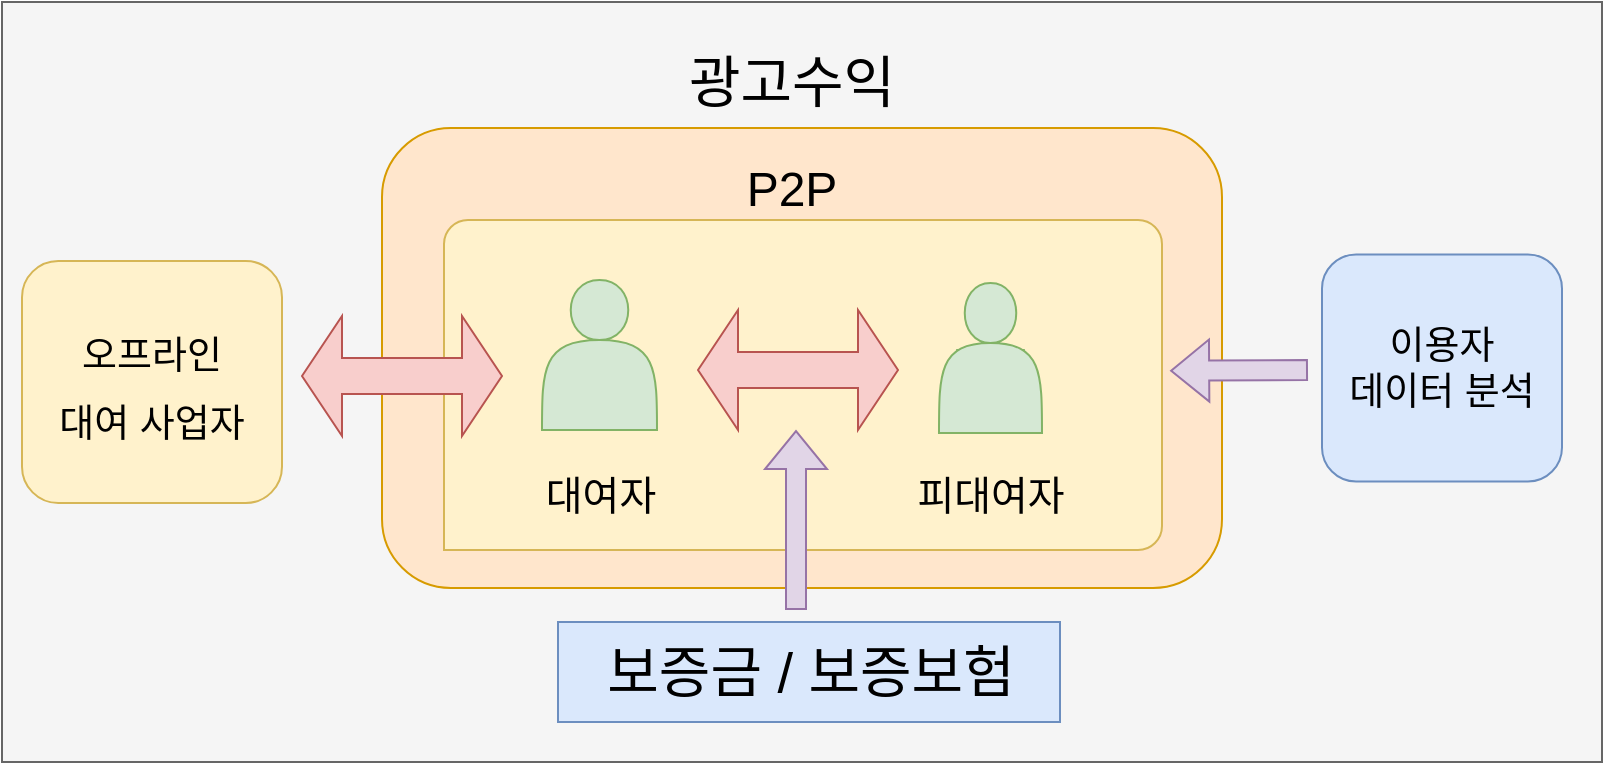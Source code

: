 <mxfile version="20.0.4" type="github">
  <diagram id="rTmouVP0BkRnEApw6isp" name="Page-1">
    <mxGraphModel dx="946" dy="645" grid="1" gridSize="10" guides="1" tooltips="1" connect="1" arrows="1" fold="1" page="1" pageScale="1" pageWidth="827" pageHeight="1169" math="0" shadow="0">
      <root>
        <mxCell id="0" />
        <mxCell id="1" parent="0" />
        <mxCell id="l3KIIkbgnX2HSSAmVBm3-1" value="" style="rounded=0;whiteSpace=wrap;html=1;fillColor=#f5f5f5;fontColor=#333333;strokeColor=#666666;" vertex="1" parent="1">
          <mxGeometry x="10" y="90" width="800" height="380" as="geometry" />
        </mxCell>
        <mxCell id="l3KIIkbgnX2HSSAmVBm3-13" value="" style="rounded=1;whiteSpace=wrap;html=1;fontSize=35;fillColor=#ffe6cc;strokeColor=#d79b00;" vertex="1" parent="1">
          <mxGeometry x="200" y="153" width="420" height="230" as="geometry" />
        </mxCell>
        <mxCell id="l3KIIkbgnX2HSSAmVBm3-8" value="" style="verticalLabelPosition=bottom;verticalAlign=top;html=1;shape=mxgraph.basic.three_corner_round_rect;dx=6;fontSize=35;fillColor=#fff2cc;strokeColor=#d6b656;" vertex="1" parent="1">
          <mxGeometry x="231" y="199" width="359" height="165" as="geometry" />
        </mxCell>
        <mxCell id="l3KIIkbgnX2HSSAmVBm3-5" value="&lt;font style=&quot;font-size: 24px;&quot;&gt;P2P&lt;/font&gt;" style="text;html=1;strokeColor=none;fillColor=none;align=center;verticalAlign=middle;whiteSpace=wrap;rounded=0;fontSize=35;" vertex="1" parent="1">
          <mxGeometry x="375" y="164" width="60" height="30" as="geometry" />
        </mxCell>
        <mxCell id="l3KIIkbgnX2HSSAmVBm3-9" value="" style="shape=doubleArrow;whiteSpace=wrap;html=1;fontSize=35;fillColor=#f8cecc;strokeColor=#b85450;" vertex="1" parent="1">
          <mxGeometry x="358" y="244" width="100" height="60" as="geometry" />
        </mxCell>
        <mxCell id="l3KIIkbgnX2HSSAmVBm3-14" value="&lt;font style=&quot;font-size: 28px;&quot;&gt;광고수익&lt;/font&gt;" style="text;html=1;strokeColor=none;fillColor=none;align=center;verticalAlign=middle;whiteSpace=wrap;rounded=0;fontSize=35;" vertex="1" parent="1">
          <mxGeometry x="260" y="112" width="290" height="30" as="geometry" />
        </mxCell>
        <mxCell id="l3KIIkbgnX2HSSAmVBm3-22" value="" style="group" vertex="1" connectable="0" parent="1">
          <mxGeometry x="478.5" y="230.5" width="51.5" height="75" as="geometry" />
        </mxCell>
        <mxCell id="l3KIIkbgnX2HSSAmVBm3-12" value="&lt;font style=&quot;font-size: 20px;&quot;&gt;피대여자&lt;/font&gt;" style="shape=umlActor;verticalLabelPosition=bottom;verticalAlign=top;html=1;outlineConnect=0;fontSize=35;fillColor=#d5e8d4;strokeColor=#82b366;" vertex="1" parent="l3KIIkbgnX2HSSAmVBm3-22">
          <mxGeometry x="8.583" y="13.5" width="34.333" height="60" as="geometry" />
        </mxCell>
        <mxCell id="l3KIIkbgnX2HSSAmVBm3-19" value="" style="shape=actor;whiteSpace=wrap;html=1;fontSize=28;fillColor=#d5e8d4;strokeColor=#82b366;" vertex="1" parent="l3KIIkbgnX2HSSAmVBm3-22">
          <mxGeometry width="51.5" height="75" as="geometry" />
        </mxCell>
        <mxCell id="l3KIIkbgnX2HSSAmVBm3-23" value="" style="group" vertex="1" connectable="0" parent="1">
          <mxGeometry x="280" y="229" width="57.5" height="75" as="geometry" />
        </mxCell>
        <mxCell id="l3KIIkbgnX2HSSAmVBm3-11" value="&lt;font style=&quot;font-size: 20px;&quot;&gt;대여자&lt;/font&gt;" style="shape=umlActor;verticalLabelPosition=bottom;verticalAlign=top;html=1;outlineConnect=0;fontSize=35;fillColor=#d5e8d4;strokeColor=#82b366;" vertex="1" parent="l3KIIkbgnX2HSSAmVBm3-23">
          <mxGeometry x="9.583" y="15" width="38.333" height="60" as="geometry" />
        </mxCell>
        <mxCell id="l3KIIkbgnX2HSSAmVBm3-18" value="" style="shape=actor;whiteSpace=wrap;html=1;fontSize=28;fillColor=#d5e8d4;strokeColor=#82b366;" vertex="1" parent="l3KIIkbgnX2HSSAmVBm3-23">
          <mxGeometry width="57.5" height="75" as="geometry" />
        </mxCell>
        <mxCell id="l3KIIkbgnX2HSSAmVBm3-29" value="보증금 / 보증보험" style="html=1;fontSize=28;fillColor=#dae8fc;strokeColor=#6c8ebf;" vertex="1" parent="1">
          <mxGeometry x="288" y="400" width="251" height="50" as="geometry" />
        </mxCell>
        <mxCell id="l3KIIkbgnX2HSSAmVBm3-32" value="&lt;font style=&quot;font-size: 19px;&quot;&gt;오프라인 &lt;br&gt;대여 사업자&lt;/font&gt;" style="rounded=1;whiteSpace=wrap;html=1;fontSize=28;fillColor=#fff2cc;strokeColor=#d6b656;" vertex="1" parent="1">
          <mxGeometry x="20" y="219.5" width="130" height="121" as="geometry" />
        </mxCell>
        <mxCell id="l3KIIkbgnX2HSSAmVBm3-33" value="" style="shape=doubleArrow;whiteSpace=wrap;html=1;fontSize=35;fillColor=#f8cecc;strokeColor=#b85450;" vertex="1" parent="1">
          <mxGeometry x="160" y="247" width="100" height="60" as="geometry" />
        </mxCell>
        <mxCell id="l3KIIkbgnX2HSSAmVBm3-34" value="이용자&lt;br&gt;데이터 분석" style="rounded=1;whiteSpace=wrap;html=1;fontSize=19;fillColor=#dae8fc;strokeColor=#6c8ebf;" vertex="1" parent="1">
          <mxGeometry x="670" y="216.25" width="120" height="113.5" as="geometry" />
        </mxCell>
        <mxCell id="l3KIIkbgnX2HSSAmVBm3-35" value="" style="shape=flexArrow;endArrow=classic;html=1;rounded=0;fontSize=19;fillColor=#e1d5e7;strokeColor=#9673a6;" edge="1" parent="1">
          <mxGeometry width="50" height="50" relative="1" as="geometry">
            <mxPoint x="407" y="394" as="sourcePoint" />
            <mxPoint x="407" y="304" as="targetPoint" />
          </mxGeometry>
        </mxCell>
        <mxCell id="l3KIIkbgnX2HSSAmVBm3-37" value="" style="shape=flexArrow;endArrow=classic;html=1;rounded=0;fontSize=19;fillColor=#e1d5e7;strokeColor=#9673a6;entryX=1.003;entryY=0.554;entryDx=0;entryDy=0;entryPerimeter=0;" edge="1" parent="1">
          <mxGeometry width="50" height="50" relative="1" as="geometry">
            <mxPoint x="663" y="274" as="sourcePoint" />
            <mxPoint x="594.077" y="274.41" as="targetPoint" />
          </mxGeometry>
        </mxCell>
      </root>
    </mxGraphModel>
  </diagram>
</mxfile>
